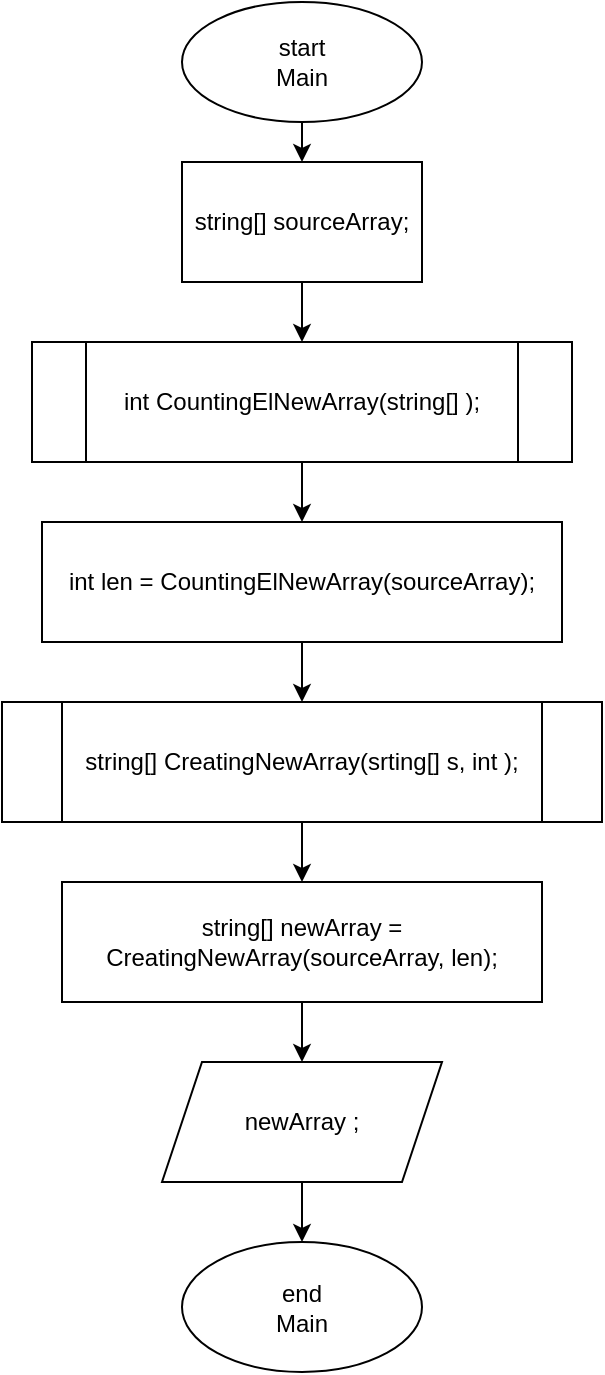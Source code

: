<mxfile>
    <diagram id="4ydMt_XgliNat3Zhrf8h" name="Страница 1">
        <mxGraphModel dx="621" dy="478" grid="1" gridSize="10" guides="1" tooltips="1" connect="1" arrows="1" fold="1" page="1" pageScale="1" pageWidth="827" pageHeight="1169" math="0" shadow="0">
            <root>
                <mxCell id="0"/>
                <mxCell id="1" parent="0"/>
                <mxCell id="4" style="edgeStyle=none;html=1;entryX=0.5;entryY=0;entryDx=0;entryDy=0;" edge="1" parent="1" source="2" target="3">
                    <mxGeometry relative="1" as="geometry"/>
                </mxCell>
                <mxCell id="2" value="start&lt;br&gt;Main" style="ellipse;whiteSpace=wrap;html=1;" vertex="1" parent="1">
                    <mxGeometry x="200" y="20" width="120" height="60" as="geometry"/>
                </mxCell>
                <mxCell id="6" style="edgeStyle=none;html=1;exitX=0.5;exitY=1;exitDx=0;exitDy=0;entryX=0.5;entryY=0;entryDx=0;entryDy=0;" edge="1" parent="1" source="3" target="5">
                    <mxGeometry relative="1" as="geometry"/>
                </mxCell>
                <mxCell id="3" value="string[] sourceArray;" style="rounded=0;whiteSpace=wrap;html=1;" vertex="1" parent="1">
                    <mxGeometry x="200" y="100" width="120" height="60" as="geometry"/>
                </mxCell>
                <mxCell id="14" style="edgeStyle=none;html=1;entryX=0.5;entryY=0;entryDx=0;entryDy=0;" edge="1" parent="1" source="5" target="13">
                    <mxGeometry relative="1" as="geometry"/>
                </mxCell>
                <mxCell id="5" value="int CountingElNewArray(string[] );" style="shape=process;whiteSpace=wrap;html=1;backgroundOutline=1;" vertex="1" parent="1">
                    <mxGeometry x="125" y="190" width="270" height="60" as="geometry"/>
                </mxCell>
                <mxCell id="19" style="edgeStyle=none;html=1;entryX=0.5;entryY=0;entryDx=0;entryDy=0;" edge="1" parent="1" source="7" target="18">
                    <mxGeometry relative="1" as="geometry"/>
                </mxCell>
                <mxCell id="7" value="string[] CreatingNewArray(srting[] s, int );" style="shape=process;whiteSpace=wrap;html=1;backgroundOutline=1;" vertex="1" parent="1">
                    <mxGeometry x="110" y="370" width="300" height="60" as="geometry"/>
                </mxCell>
                <mxCell id="12" style="edgeStyle=none;html=1;entryX=0.5;entryY=0;entryDx=0;entryDy=0;" edge="1" parent="1" source="9" target="11">
                    <mxGeometry relative="1" as="geometry"/>
                </mxCell>
                <mxCell id="9" value="newArray ;" style="shape=parallelogram;perimeter=parallelogramPerimeter;whiteSpace=wrap;html=1;fixedSize=1;" vertex="1" parent="1">
                    <mxGeometry x="190" y="550" width="140" height="60" as="geometry"/>
                </mxCell>
                <mxCell id="11" value="end&lt;br&gt;Main" style="ellipse;whiteSpace=wrap;html=1;" vertex="1" parent="1">
                    <mxGeometry x="200" y="640" width="120" height="65" as="geometry"/>
                </mxCell>
                <mxCell id="17" style="edgeStyle=none;html=1;entryX=0.5;entryY=0;entryDx=0;entryDy=0;" edge="1" parent="1" source="13" target="7">
                    <mxGeometry relative="1" as="geometry"/>
                </mxCell>
                <mxCell id="13" value="int len = CountingElNewArray(sourceArray);" style="rounded=0;whiteSpace=wrap;html=1;" vertex="1" parent="1">
                    <mxGeometry x="130" y="280" width="260" height="60" as="geometry"/>
                </mxCell>
                <mxCell id="20" style="edgeStyle=none;html=1;entryX=0.5;entryY=0;entryDx=0;entryDy=0;" edge="1" parent="1" source="18" target="9">
                    <mxGeometry relative="1" as="geometry"/>
                </mxCell>
                <mxCell id="18" value="string[] newArray = CreatingNewArray(sourceArray, len);" style="rounded=0;whiteSpace=wrap;html=1;" vertex="1" parent="1">
                    <mxGeometry x="140" y="460" width="240" height="60" as="geometry"/>
                </mxCell>
            </root>
        </mxGraphModel>
    </diagram>
</mxfile>